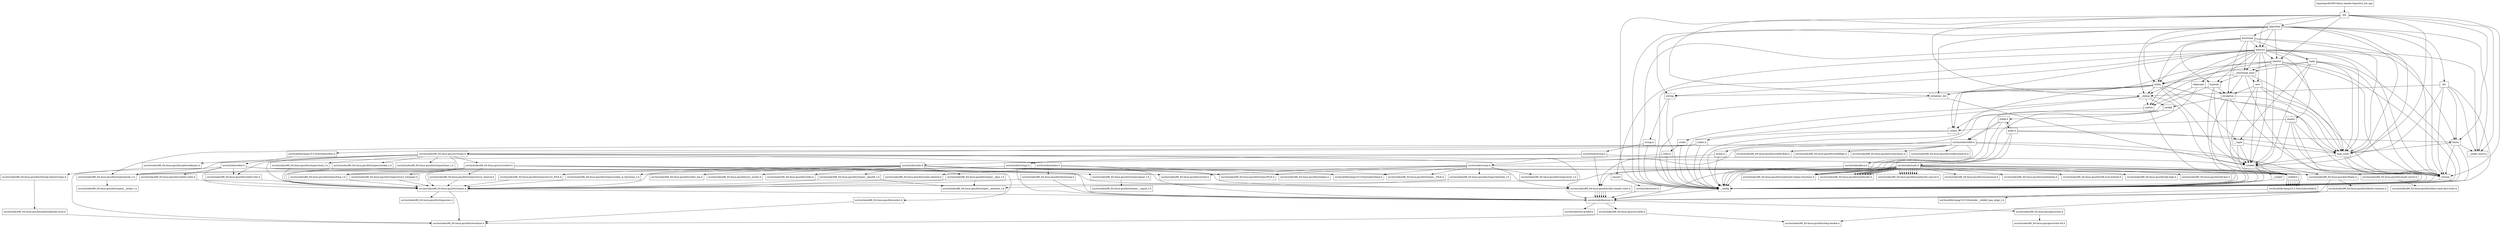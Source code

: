 digraph "dependencies" {
  header_1 [ shape="box", label="list"];
  header_0 [ shape="box", label="tmp/tmpw8iwRO.libcxx.header.deps/test_list.cpp"];
  header_2 [ shape="box", label="__config"];
  header_3 [ shape="box", label="usr/include/features.h"];
  header_4 [ shape="box", label="usr/include/stdc-predef.h"];
  header_5 [ shape="box", label="usr/include/x86_64-linux-gnu/sys/cdefs.h"];
  header_6 [ shape="box", label="usr/include/x86_64-linux-gnu/bits/wordsize.h"];
  header_7 [ shape="box", label="usr/include/x86_64-linux-gnu/bits/long-double.h"];
  header_8 [ shape="box", label="usr/include/x86_64-linux-gnu/gnu/stubs.h"];
  header_9 [ shape="box", label="usr/include/x86_64-linux-gnu/gnu/stubs-64.h"];
  header_11 [ shape="box", label="memory"];
  header_12 [ shape="box", label="type_traits"];
  header_13 [ shape="box", label="cstddef"];
  header_14 [ shape="box", label="version"];
  header_15 [ shape="box", label="usr/local/lib/clang/10.0.0/include/stddef.h"];
  header_16 [ shape="box", label="usr/local/lib/clang/10.0.0/include/__stddef_max_align_t.h"];
  header_17 [ shape="box", label="__nullptr"];
  header_18 [ shape="box", label="typeinfo"];
  header_19 [ shape="box", label="exception"];
  header_20 [ shape="box", label="cstdlib"];
  header_21 [ shape="box", label="stdlib.h"];
  header_22 [ shape="box", label="usr/include/stdlib.h"];
  header_23 [ shape="box", label="usr/include/x86_64-linux-gnu/bits/libc-header-start.h"];
  header_24 [ shape="box", label="stddef.h"];
  header_25 [ shape="box", label="usr/include/x86_64-linux-gnu/bits/waitflags.h"];
  header_26 [ shape="box", label="usr/include/x86_64-linux-gnu/bits/waitstatus.h"];
  header_27 [ shape="box", label="usr/include/x86_64-linux-gnu/bits/floatn.h"];
  header_28 [ shape="box", label="usr/include/x86_64-linux-gnu/bits/floatn-common.h"];
  header_29 [ shape="box", label="usr/include/x86_64-linux-gnu/bits/types/locale_t.h"];
  header_30 [ shape="box", label="usr/include/x86_64-linux-gnu/bits/types/__locale_t.h"];
  header_31 [ shape="box", label="usr/include/x86_64-linux-gnu/sys/types.h"];
  header_32 [ shape="box", label="usr/include/x86_64-linux-gnu/bits/types.h"];
  header_33 [ shape="box", label="usr/include/x86_64-linux-gnu/bits/typesizes.h"];
  header_34 [ shape="box", label="usr/include/x86_64-linux-gnu/bits/types/clock_t.h"];
  header_35 [ shape="box", label="usr/include/x86_64-linux-gnu/bits/types/clockid_t.h"];
  header_36 [ shape="box", label="usr/include/x86_64-linux-gnu/bits/types/time_t.h"];
  header_37 [ shape="box", label="usr/include/x86_64-linux-gnu/bits/types/timer_t.h"];
  header_38 [ shape="box", label="usr/include/x86_64-linux-gnu/bits/stdint-intn.h"];
  header_39 [ shape="box", label="usr/include/endian.h"];
  header_40 [ shape="box", label="usr/include/x86_64-linux-gnu/bits/endian.h"];
  header_41 [ shape="box", label="usr/include/x86_64-linux-gnu/bits/byteswap.h"];
  header_42 [ shape="box", label="usr/include/x86_64-linux-gnu/bits/uintn-identity.h"];
  header_43 [ shape="box", label="usr/include/x86_64-linux-gnu/sys/select.h"];
  header_44 [ shape="box", label="usr/include/x86_64-linux-gnu/bits/select.h"];
  header_45 [ shape="box", label="usr/include/x86_64-linux-gnu/bits/types/sigset_t.h"];
  header_46 [ shape="box", label="usr/include/x86_64-linux-gnu/bits/types/__sigset_t.h"];
  header_47 [ shape="box", label="usr/include/x86_64-linux-gnu/bits/types/struct_timeval.h"];
  header_48 [ shape="box", label="usr/include/x86_64-linux-gnu/bits/types/struct_timespec.h"];
  header_49 [ shape="box", label="usr/include/x86_64-linux-gnu/bits/pthreadtypes.h"];
  header_50 [ shape="box", label="usr/include/x86_64-linux-gnu/bits/thread-shared-types.h"];
  header_51 [ shape="box", label="usr/include/x86_64-linux-gnu/bits/pthreadtypes-arch.h"];
  header_52 [ shape="box", label="usr/include/alloca.h"];
  header_53 [ shape="box", label="usr/include/x86_64-linux-gnu/bits/stdlib-bsearch.h"];
  header_54 [ shape="box", label="usr/include/x86_64-linux-gnu/bits/stdlib-float.h"];
  header_55 [ shape="box", label="math.h"];
  header_56 [ shape="box", label="usr/include/math.h"];
  header_57 [ shape="box", label="usr/include/x86_64-linux-gnu/bits/math-vector.h"];
  header_58 [ shape="box", label="usr/include/x86_64-linux-gnu/bits/libm-simd-decl-stubs.h"];
  header_59 [ shape="box", label="usr/include/x86_64-linux-gnu/bits/flt-eval-method.h"];
  header_60 [ shape="box", label="usr/include/x86_64-linux-gnu/bits/fp-logb.h"];
  header_61 [ shape="box", label="usr/include/x86_64-linux-gnu/bits/fp-fast.h"];
  header_62 [ shape="box", label="usr/include/x86_64-linux-gnu/bits/mathcalls-helper-functions.h"];
  header_63 [ shape="box", label="usr/include/x86_64-linux-gnu/bits/mathcalls.h"];
  header_64 [ shape="box", label="usr/include/x86_64-linux-gnu/bits/mathcalls-narrow.h"];
  header_65 [ shape="box", label="usr/include/x86_64-linux-gnu/bits/iscanonical.h"];
  header_66 [ shape="box", label="usr/include/x86_64-linux-gnu/bits/mathinline.h"];
  header_67 [ shape="box", label="limits"];
  header_68 [ shape="box", label="__undef_macros"];
  header_69 [ shape="box", label="cstdint"];
  header_70 [ shape="box", label="stdint.h"];
  header_71 [ shape="box", label="usr/local/lib/clang/10.0.0/include/stdint.h"];
  header_72 [ shape="box", label="usr/include/stdint.h"];
  header_73 [ shape="box", label="usr/include/x86_64-linux-gnu/bits/wchar.h"];
  header_74 [ shape="box", label="usr/include/x86_64-linux-gnu/bits/stdint-uintn.h"];
  header_75 [ shape="box", label="new"];
  header_76 [ shape="box", label="utility"];
  header_77 [ shape="box", label="__tuple"];
  header_78 [ shape="box", label="initializer_list"];
  header_79 [ shape="box", label="cstring"];
  header_80 [ shape="box", label="string.h"];
  header_81 [ shape="box", label="usr/include/string.h"];
  header_82 [ shape="box", label="usr/include/strings.h"];
  header_83 [ shape="box", label="__debug"];
  header_84 [ shape="box", label="iosfwd"];
  header_85 [ shape="box", label="wchar.h"];
  header_86 [ shape="box", label="usr/include/wchar.h"];
  header_87 [ shape="box", label="usr/local/lib/clang/10.0.0/include/stdarg.h"];
  header_88 [ shape="box", label="usr/include/x86_64-linux-gnu/bits/types/wint_t.h"];
  header_89 [ shape="box", label="usr/include/x86_64-linux-gnu/bits/types/mbstate_t.h"];
  header_90 [ shape="box", label="usr/include/x86_64-linux-gnu/bits/types/__mbstate_t.h"];
  header_91 [ shape="box", label="usr/include/x86_64-linux-gnu/bits/types/__FILE.h"];
  header_92 [ shape="box", label="usr/include/x86_64-linux-gnu/bits/types/FILE.h"];
  header_93 [ shape="box", label="cstdio"];
  header_94 [ shape="box", label="stdio.h"];
  header_95 [ shape="box", label="usr/include/stdio.h"];
  header_96 [ shape="box", label="usr/include/x86_64-linux-gnu/bits/types/__fpos_t.h"];
  header_97 [ shape="box", label="usr/include/x86_64-linux-gnu/bits/types/__fpos64_t.h"];
  header_98 [ shape="box", label="usr/include/x86_64-linux-gnu/bits/types/struct_FILE.h"];
  header_99 [ shape="box", label="usr/include/x86_64-linux-gnu/bits/types/cookie_io_functions_t.h"];
  header_100 [ shape="box", label="usr/include/x86_64-linux-gnu/bits/stdio_lim.h"];
  header_101 [ shape="box", label="usr/include/x86_64-linux-gnu/bits/sys_errlist.h"];
  header_102 [ shape="box", label="usr/include/x86_64-linux-gnu/bits/stdio.h"];
  header_103 [ shape="box", label="iterator"];
  header_104 [ shape="box", label="__functional_base"];
  header_105 [ shape="box", label="tuple"];
  header_106 [ shape="box", label="stdexcept"];
  header_107 [ shape="box", label="cassert"];
  header_108 [ shape="box", label="usr/include/assert.h"];
  header_109 [ shape="box", label="atomic"];
  header_110 [ shape="box", label="algorithm"];
  header_111 [ shape="box", label="functional"];
  header_112 [ shape="box", label="bit"];
  header_51 -> header_6;
  header_57 -> header_58;
  header_79 -> header_2;
  header_79 -> header_80;
  header_55 -> header_2;
  header_55 -> header_21;
  header_55 -> header_56;
  header_55 -> header_12;
  header_55 -> header_67;
  header_20 -> header_2;
  header_20 -> header_21;
  header_81 -> header_23;
  header_81 -> header_24;
  header_81 -> header_29;
  header_81 -> header_82;
  header_74 -> header_32;
  header_37 -> header_32;
  header_85 -> header_2;
  header_85 -> header_86;
  header_94 -> header_2;
  header_94 -> header_95;
  header_109 -> header_2;
  header_109 -> header_13;
  header_109 -> header_69;
  header_109 -> header_12;
  header_109 -> header_14;
  header_23 -> header_3;
  header_23 -> header_3;
  header_23 -> header_3;
  header_23 -> header_3;
  header_23 -> header_3;
  header_23 -> header_3;
  header_43 -> header_3;
  header_43 -> header_32;
  header_43 -> header_44;
  header_43 -> header_45;
  header_43 -> header_36;
  header_43 -> header_47;
  header_43 -> header_48;
  header_12 -> header_2;
  header_12 -> header_13;
  header_12 -> header_14;
  header_0 -> header_1;
  header_1 -> header_2;
  header_1 -> header_11;
  header_1 -> header_67;
  header_1 -> header_78;
  header_1 -> header_103;
  header_1 -> header_110;
  header_1 -> header_12;
  header_1 -> header_14;
  header_1 -> header_83;
  header_1 -> header_68;
  header_36 -> header_32;
  header_17 -> header_2;
  header_89 -> header_90;
  header_48 -> header_32;
  header_112 -> header_2;
  header_112 -> header_67;
  header_112 -> header_12;
  header_112 -> header_14;
  header_112 -> header_83;
  header_112 -> header_68;
  header_104 -> header_2;
  header_104 -> header_12;
  header_104 -> header_18;
  header_104 -> header_19;
  header_104 -> header_75;
  header_104 -> header_76;
  header_32 -> header_3;
  header_32 -> header_6;
  header_32 -> header_33;
  header_95 -> header_23;
  header_95 -> header_24;
  header_95 -> header_87;
  header_95 -> header_32;
  header_95 -> header_96;
  header_95 -> header_97;
  header_95 -> header_91;
  header_95 -> header_92;
  header_95 -> header_98;
  header_95 -> header_99;
  header_95 -> header_100;
  header_95 -> header_101;
  header_95 -> header_102;
  header_8 -> header_9;
  header_77 -> header_2;
  header_77 -> header_13;
  header_77 -> header_12;
  header_103 -> header_2;
  header_103 -> header_84;
  header_103 -> header_104;
  header_103 -> header_12;
  header_103 -> header_13;
  header_103 -> header_78;
  header_103 -> header_14;
  header_103 -> header_83;
  header_96 -> header_32;
  header_96 -> header_90;
  header_97 -> header_32;
  header_97 -> header_90;
  header_39 -> header_3;
  header_39 -> header_40;
  header_39 -> header_41;
  header_39 -> header_42;
  header_76 -> header_2;
  header_76 -> header_77;
  header_76 -> header_12;
  header_76 -> header_78;
  header_76 -> header_13;
  header_76 -> header_79;
  header_76 -> header_69;
  header_76 -> header_14;
  header_76 -> header_83;
  header_35 -> header_32;
  header_52 -> header_3;
  header_52 -> header_24;
  header_82 -> header_3;
  header_82 -> header_24;
  header_82 -> header_29;
  header_106 -> header_2;
  header_106 -> header_19;
  header_106 -> header_84;
  header_83 -> header_2;
  header_83 -> header_84;
  header_83 -> header_20;
  header_83 -> header_93;
  header_83 -> header_13;
  header_22 -> header_23;
  header_22 -> header_24;
  header_22 -> header_25;
  header_22 -> header_26;
  header_22 -> header_27;
  header_22 -> header_29;
  header_22 -> header_31;
  header_22 -> header_52;
  header_22 -> header_53;
  header_22 -> header_54;
  header_50 -> header_51;
  header_107 -> header_2;
  header_107 -> header_108;
  header_14 -> header_2;
  header_29 -> header_30;
  header_49 -> header_50;
  header_42 -> header_32;
  header_18 -> header_2;
  header_18 -> header_19;
  header_18 -> header_13;
  header_18 -> header_69;
  header_44 -> header_6;
  header_111 -> header_2;
  header_111 -> header_12;
  header_111 -> header_18;
  header_111 -> header_19;
  header_111 -> header_11;
  header_111 -> header_105;
  header_111 -> header_76;
  header_111 -> header_14;
  header_111 -> header_104;
  header_41 -> header_3;
  header_41 -> header_32;
  header_5 -> header_6;
  header_5 -> header_7;
  header_70 -> header_2;
  header_70 -> header_71;
  header_2 -> header_3;
  header_21 -> header_2;
  header_21 -> header_22;
  header_21 -> header_55;
  header_21 -> header_22;
  header_80 -> header_2;
  header_80 -> header_81;
  header_11 -> header_2;
  header_11 -> header_12;
  header_11 -> header_18;
  header_11 -> header_13;
  header_11 -> header_69;
  header_11 -> header_75;
  header_11 -> header_76;
  header_11 -> header_67;
  header_11 -> header_103;
  header_11 -> header_104;
  header_11 -> header_84;
  header_11 -> header_105;
  header_11 -> header_106;
  header_11 -> header_79;
  header_11 -> header_107;
  header_11 -> header_109;
  header_11 -> header_14;
  header_11 -> header_68;
  header_67 -> header_2;
  header_67 -> header_12;
  header_67 -> header_68;
  header_67 -> header_14;
  header_98 -> header_32;
  header_3 -> header_4;
  header_3 -> header_5;
  header_3 -> header_8;
  header_38 -> header_32;
  header_71 -> header_72;
  header_19 -> header_2;
  header_19 -> header_13;
  header_19 -> header_20;
  header_19 -> header_12;
  header_19 -> header_14;
  header_72 -> header_23;
  header_72 -> header_32;
  header_72 -> header_73;
  header_72 -> header_6;
  header_72 -> header_38;
  header_72 -> header_74;
  header_45 -> header_46;
  header_75 -> header_2;
  header_75 -> header_19;
  header_75 -> header_12;
  header_75 -> header_13;
  header_75 -> header_14;
  header_13 -> header_2;
  header_13 -> header_14;
  header_13 -> header_15;
  header_13 -> header_17;
  header_27 -> header_3;
  header_27 -> header_28;
  header_99 -> header_32;
  header_28 -> header_3;
  header_28 -> header_7;
  header_78 -> header_2;
  header_78 -> header_13;
  header_15 -> header_16;
  header_110 -> header_2;
  header_110 -> header_78;
  header_110 -> header_12;
  header_110 -> header_79;
  header_110 -> header_76;
  header_110 -> header_11;
  header_110 -> header_111;
  header_110 -> header_103;
  header_110 -> header_13;
  header_110 -> header_112;
  header_110 -> header_14;
  header_110 -> header_83;
  header_110 -> header_68;
  header_84 -> header_2;
  header_84 -> header_85;
  header_56 -> header_23;
  header_56 -> header_32;
  header_56 -> header_57;
  header_56 -> header_27;
  header_56 -> header_59;
  header_56 -> header_60;
  header_56 -> header_61;
  header_56 -> header_62;
  header_56 -> header_63;
  header_56 -> header_62;
  header_56 -> header_63;
  header_56 -> header_62;
  header_56 -> header_63;
  header_56 -> header_63;
  header_56 -> header_63;
  header_56 -> header_63;
  header_56 -> header_63;
  header_56 -> header_64;
  header_56 -> header_64;
  header_56 -> header_64;
  header_56 -> header_64;
  header_56 -> header_64;
  header_56 -> header_64;
  header_56 -> header_64;
  header_56 -> header_64;
  header_56 -> header_64;
  header_56 -> header_65;
  header_56 -> header_66;
  header_47 -> header_32;
  header_24 -> header_15;
  header_24 -> header_15;
  header_24 -> header_15;
  header_24 -> header_15;
  header_24 -> header_15;
  header_24 -> header_15;
  header_24 -> header_15;
  header_86 -> header_23;
  header_86 -> header_27;
  header_86 -> header_24;
  header_86 -> header_87;
  header_86 -> header_73;
  header_86 -> header_88;
  header_86 -> header_89;
  header_86 -> header_91;
  header_86 -> header_92;
  header_86 -> header_29;
  header_31 -> header_3;
  header_31 -> header_32;
  header_31 -> header_34;
  header_31 -> header_35;
  header_31 -> header_36;
  header_31 -> header_37;
  header_31 -> header_24;
  header_31 -> header_38;
  header_31 -> header_39;
  header_31 -> header_43;
  header_31 -> header_49;
  header_93 -> header_2;
  header_93 -> header_94;
  header_105 -> header_2;
  header_105 -> header_77;
  header_105 -> header_13;
  header_105 -> header_12;
  header_105 -> header_104;
  header_105 -> header_76;
  header_105 -> header_14;
  header_69 -> header_2;
  header_69 -> header_70;
  header_108 -> header_3;
  header_34 -> header_32;
}
